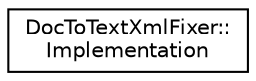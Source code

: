 digraph "类继承关系图"
{
  edge [fontname="Helvetica",fontsize="10",labelfontname="Helvetica",labelfontsize="10"];
  node [fontname="Helvetica",fontsize="10",shape=record];
  rankdir="LR";
  Node0 [label="DocToTextXmlFixer::\lImplementation",height=0.2,width=0.4,color="black", fillcolor="white", style="filled",URL="$struct_doc_to_text_xml_fixer_1_1_implementation.html"];
}
